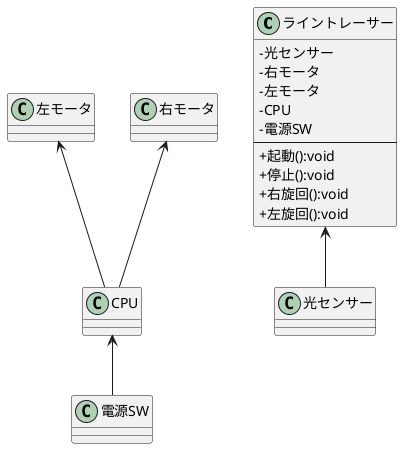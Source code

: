 @startuml クラス図
skinparam classAttributeIconSize 0
class ライントレーサー {
-光センサー
-右モータ
-左モータ
-CPU
-電源SW
---
+起動():void
+停止():void
+右旋回():void
+左旋回():void
}
光センサー -up-> ライントレーサー

class 光センサー {
}
class 右モータ {
}
CPU -up-> 右モータ
class CPU {
}
電源SW -up-> CPU
class 電源SW{
}

class 左モータ {
}
CPU -up-> 左モータ
class CPU {
}
' 電源SW -up-> CPU
' class 電源SW{
' }

@enduml